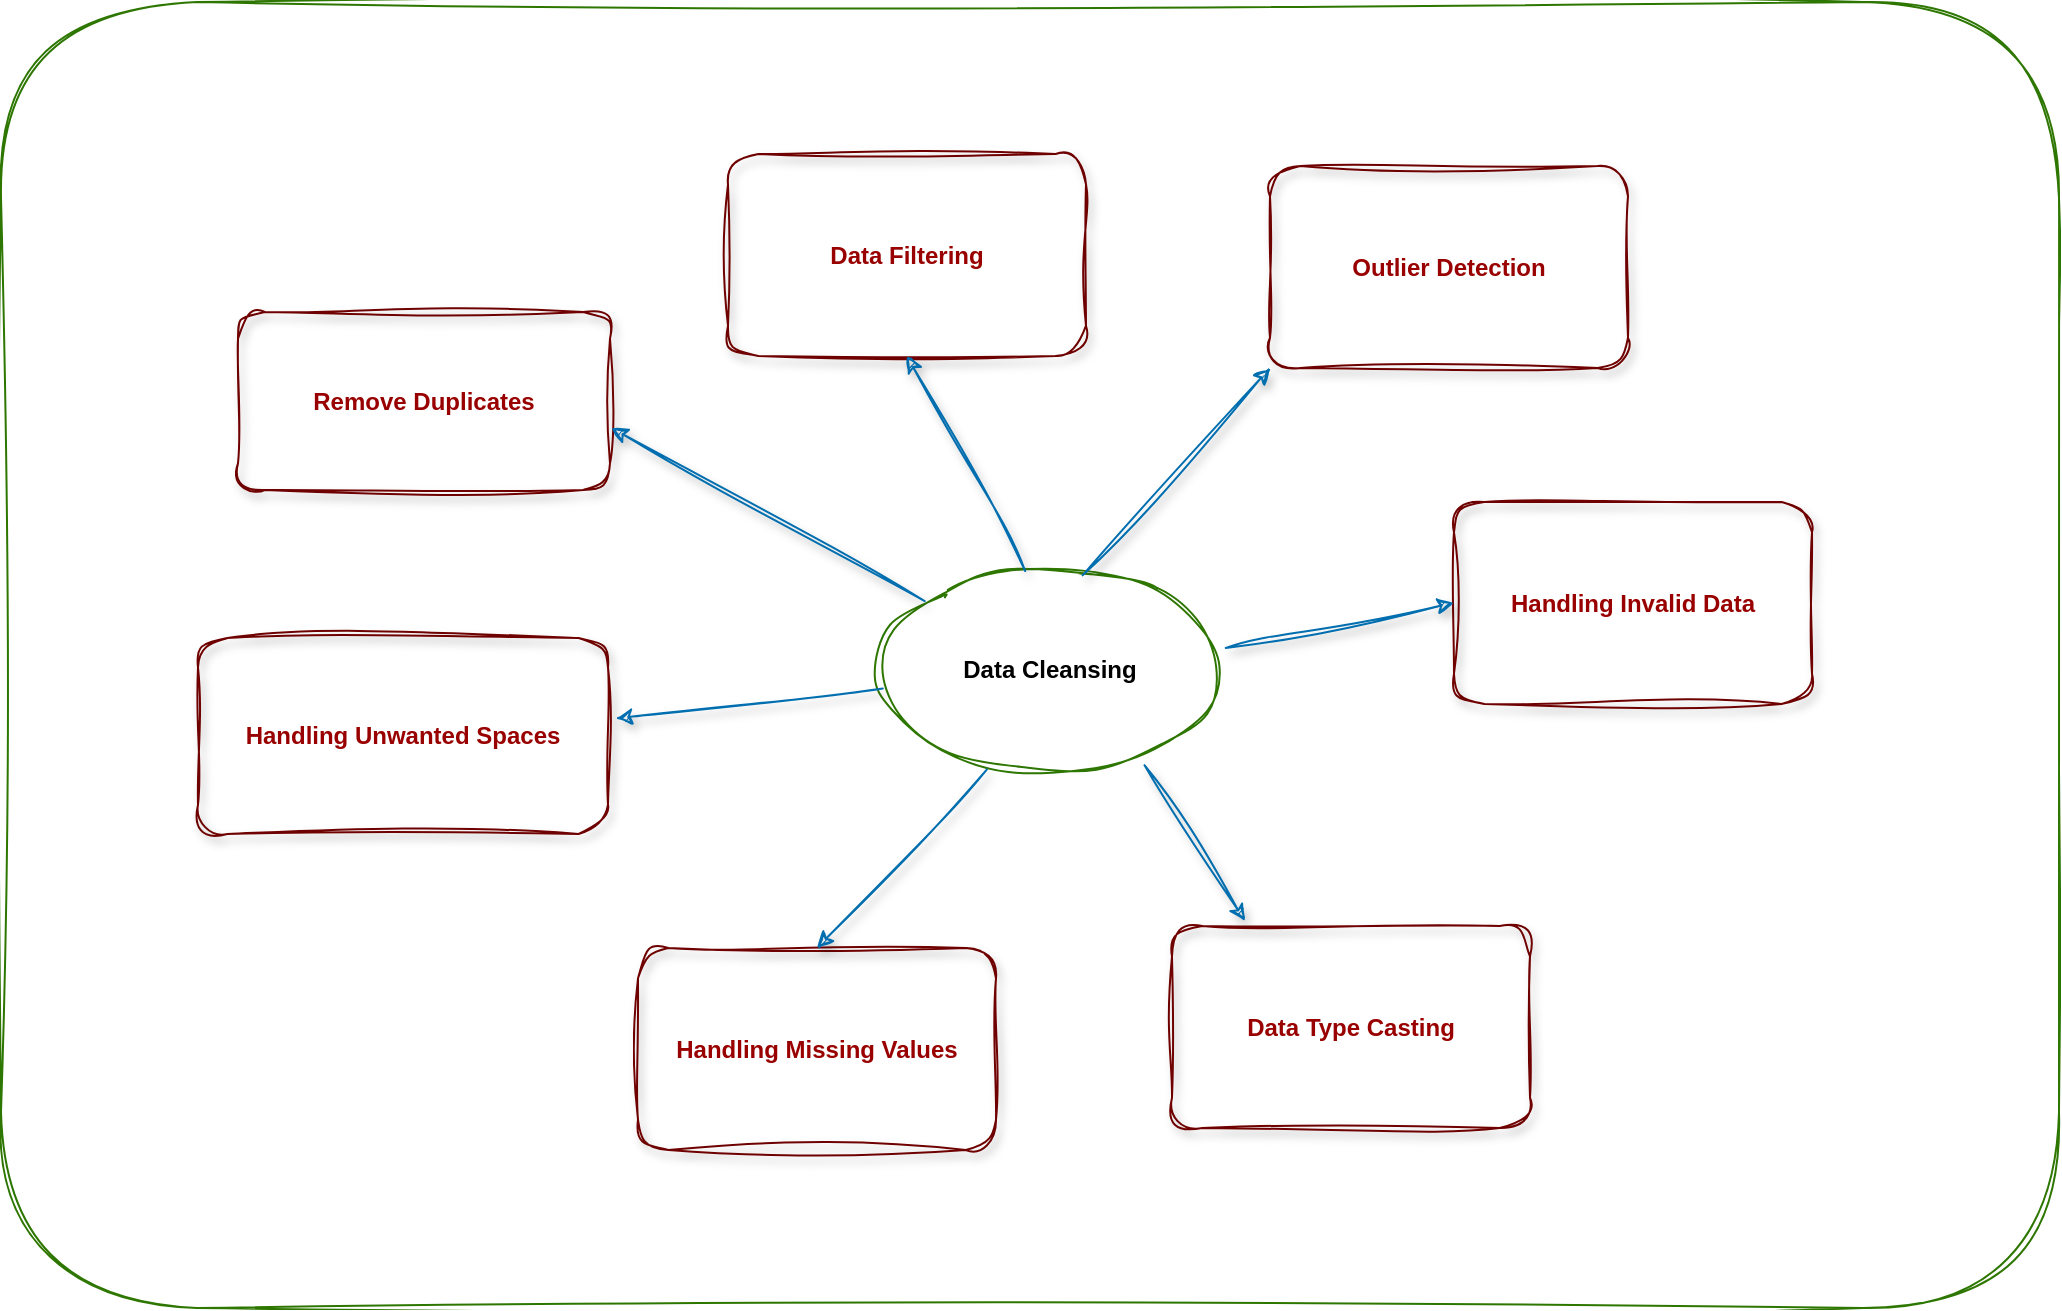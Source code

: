 <mxfile version="26.0.10">
  <diagram name="Page-1" id="VOvr71NPmK3vmQw2onvi">
    <mxGraphModel dx="1789" dy="1153" grid="0" gridSize="10" guides="1" tooltips="1" connect="1" arrows="1" fold="1" page="0" pageScale="1" pageWidth="850" pageHeight="1100" background="#ffffff" math="0" shadow="0">
      <root>
        <mxCell id="0" />
        <mxCell id="1" parent="0" />
        <mxCell id="P6ABhS-kbRDuvmveNzzA-18" value="" style="rounded=1;whiteSpace=wrap;html=1;fillColor=none;fontColor=#ffffff;strokeColor=#2D7600;sketch=1;curveFitting=1;jiggle=2;" vertex="1" parent="1">
          <mxGeometry x="-46.5" y="-33" width="1029" height="653" as="geometry" />
        </mxCell>
        <mxCell id="P6ABhS-kbRDuvmveNzzA-19" value="Remove Duplicates" style="rounded=1;whiteSpace=wrap;html=1;glass=0;shadow=1;fillColor=none;strokeColor=#6F0000;fontStyle=1;sketch=1;curveFitting=1;jiggle=2;fontColor=#990000;" vertex="1" parent="1">
          <mxGeometry x="72" y="122" width="186" height="89" as="geometry" />
        </mxCell>
        <mxCell id="P6ABhS-kbRDuvmveNzzA-20" value="Handling Unwanted Spaces" style="rounded=1;whiteSpace=wrap;html=1;glass=0;shadow=1;fillColor=none;strokeColor=#6F0000;fontStyle=1;sketch=1;curveFitting=1;jiggle=2;fontColor=#990000;" vertex="1" parent="1">
          <mxGeometry x="52" y="285" width="205" height="98" as="geometry" />
        </mxCell>
        <mxCell id="P6ABhS-kbRDuvmveNzzA-21" value="Handling Missing Values" style="rounded=1;whiteSpace=wrap;html=1;glass=0;shadow=1;fillColor=none;strokeColor=#6F0000;fontStyle=1;sketch=1;curveFitting=1;jiggle=2;fontColor=#990000;" vertex="1" parent="1">
          <mxGeometry x="272" y="440" width="179" height="101" as="geometry" />
        </mxCell>
        <mxCell id="P6ABhS-kbRDuvmveNzzA-22" value="Data Type Casting" style="rounded=1;whiteSpace=wrap;html=1;glass=0;shadow=1;fillColor=none;strokeColor=#6F0000;fontStyle=1;sketch=1;curveFitting=1;jiggle=2;fontColor=#990000;" vertex="1" parent="1">
          <mxGeometry x="539" y="429" width="179" height="101" as="geometry" />
        </mxCell>
        <mxCell id="P6ABhS-kbRDuvmveNzzA-23" value="Handling Invalid Data" style="rounded=1;whiteSpace=wrap;html=1;glass=0;shadow=1;fillColor=none;strokeColor=#6F0000;fontStyle=1;sketch=1;curveFitting=1;jiggle=2;fontColor=#990000;" vertex="1" parent="1">
          <mxGeometry x="680" y="217" width="179" height="101" as="geometry" />
        </mxCell>
        <mxCell id="P6ABhS-kbRDuvmveNzzA-24" value="Outlier Detection" style="rounded=1;whiteSpace=wrap;html=1;glass=0;shadow=1;fillColor=none;strokeColor=#6F0000;fontStyle=1;sketch=1;curveFitting=1;jiggle=2;fontColor=#990000;" vertex="1" parent="1">
          <mxGeometry x="588" y="49" width="179" height="101" as="geometry" />
        </mxCell>
        <mxCell id="P6ABhS-kbRDuvmveNzzA-25" value="Data Filtering" style="rounded=1;whiteSpace=wrap;html=1;glass=0;shadow=1;fillColor=none;strokeColor=#6F0000;fontStyle=1;sketch=1;curveFitting=1;jiggle=2;fontColor=#990000;" vertex="1" parent="1">
          <mxGeometry x="317" y="43" width="179" height="101" as="geometry" />
        </mxCell>
        <mxCell id="P6ABhS-kbRDuvmveNzzA-26" value="&lt;span style=&quot;color: rgb(0, 0, 0); font-weight: 700;&quot;&gt;Data Cleansing&lt;/span&gt;" style="ellipse;whiteSpace=wrap;html=1;fillColor=none;strokeColor=#2D7600;fontColor=#ffffff;shadow=0;sketch=1;curveFitting=1;jiggle=2;" vertex="1" parent="1">
          <mxGeometry x="393" y="250" width="170" height="102" as="geometry" />
        </mxCell>
        <mxCell id="P6ABhS-kbRDuvmveNzzA-27" value="" style="endArrow=classic;html=1;rounded=0;entryX=1.004;entryY=0.652;entryDx=0;entryDy=0;entryPerimeter=0;sketch=1;curveFitting=1;jiggle=2;shadow=1;flowAnimation=0;fillColor=#1ba1e2;strokeColor=#006EAF;" edge="1" parent="1" source="P6ABhS-kbRDuvmveNzzA-26" target="P6ABhS-kbRDuvmveNzzA-19">
          <mxGeometry width="50" height="50" relative="1" as="geometry">
            <mxPoint x="324" y="285" as="sourcePoint" />
            <mxPoint x="374" y="235" as="targetPoint" />
          </mxGeometry>
        </mxCell>
        <mxCell id="P6ABhS-kbRDuvmveNzzA-28" value="" style="endArrow=classic;html=1;rounded=0;entryX=0.5;entryY=1;entryDx=0;entryDy=0;exitX=0.427;exitY=0.015;exitDx=0;exitDy=0;exitPerimeter=0;sketch=1;curveFitting=1;jiggle=2;shadow=1;flowAnimation=0;fillColor=#1ba1e2;strokeColor=#006EAF;" edge="1" parent="1" source="P6ABhS-kbRDuvmveNzzA-26" target="P6ABhS-kbRDuvmveNzzA-25">
          <mxGeometry width="50" height="50" relative="1" as="geometry">
            <mxPoint x="425" y="277" as="sourcePoint" />
            <mxPoint x="269" y="190" as="targetPoint" />
          </mxGeometry>
        </mxCell>
        <mxCell id="P6ABhS-kbRDuvmveNzzA-29" value="" style="endArrow=classic;html=1;rounded=0;entryX=0;entryY=1;entryDx=0;entryDy=0;exitX=0.596;exitY=0.036;exitDx=0;exitDy=0;exitPerimeter=0;sketch=1;curveFitting=1;jiggle=2;shadow=1;flowAnimation=0;fillColor=#1ba1e2;strokeColor=#006EAF;" edge="1" parent="1" source="P6ABhS-kbRDuvmveNzzA-26" target="P6ABhS-kbRDuvmveNzzA-24">
          <mxGeometry width="50" height="50" relative="1" as="geometry">
            <mxPoint x="439" y="268" as="sourcePoint" />
            <mxPoint x="417" y="154" as="targetPoint" />
          </mxGeometry>
        </mxCell>
        <mxCell id="P6ABhS-kbRDuvmveNzzA-30" value="" style="endArrow=classic;html=1;rounded=0;entryX=0;entryY=0.5;entryDx=0;entryDy=0;exitX=1.017;exitY=0.392;exitDx=0;exitDy=0;exitPerimeter=0;sketch=1;curveFitting=1;jiggle=2;shadow=1;flowAnimation=0;fillColor=#1ba1e2;strokeColor=#006EAF;" edge="1" parent="1" source="P6ABhS-kbRDuvmveNzzA-26" target="P6ABhS-kbRDuvmveNzzA-23">
          <mxGeometry width="50" height="50" relative="1" as="geometry">
            <mxPoint x="504" y="264" as="sourcePoint" />
            <mxPoint x="598" y="160" as="targetPoint" />
          </mxGeometry>
        </mxCell>
        <mxCell id="P6ABhS-kbRDuvmveNzzA-31" value="" style="endArrow=classic;html=1;rounded=0;entryX=1.019;entryY=0.41;entryDx=0;entryDy=0;entryPerimeter=0;sketch=1;curveFitting=1;jiggle=2;shadow=1;flowAnimation=0;fillColor=#1ba1e2;strokeColor=#006EAF;" edge="1" parent="1" source="P6ABhS-kbRDuvmveNzzA-26" target="P6ABhS-kbRDuvmveNzzA-20">
          <mxGeometry width="50" height="50" relative="1" as="geometry">
            <mxPoint x="476" y="262" as="sourcePoint" />
            <mxPoint x="417" y="154" as="targetPoint" />
          </mxGeometry>
        </mxCell>
        <mxCell id="P6ABhS-kbRDuvmveNzzA-32" value="" style="endArrow=classic;html=1;rounded=0;entryX=0.5;entryY=0;entryDx=0;entryDy=0;exitX=0.314;exitY=0.988;exitDx=0;exitDy=0;exitPerimeter=0;sketch=1;curveFitting=1;jiggle=2;shadow=1;flowAnimation=0;fillColor=#1ba1e2;strokeColor=#006EAF;" edge="1" parent="1" source="P6ABhS-kbRDuvmveNzzA-26" target="P6ABhS-kbRDuvmveNzzA-21">
          <mxGeometry width="50" height="50" relative="1" as="geometry">
            <mxPoint x="404" y="320" as="sourcePoint" />
            <mxPoint x="271" y="335" as="targetPoint" />
          </mxGeometry>
        </mxCell>
        <mxCell id="P6ABhS-kbRDuvmveNzzA-33" value="" style="endArrow=classic;html=1;rounded=0;entryX=0.204;entryY=-0.025;entryDx=0;entryDy=0;exitX=0.778;exitY=0.967;exitDx=0;exitDy=0;exitPerimeter=0;entryPerimeter=0;sketch=1;curveFitting=1;jiggle=2;shadow=1;flowAnimation=0;fillColor=#1ba1e2;strokeColor=#006EAF;" edge="1" parent="1" source="P6ABhS-kbRDuvmveNzzA-26" target="P6ABhS-kbRDuvmveNzzA-22">
          <mxGeometry width="50" height="50" relative="1" as="geometry">
            <mxPoint x="456" y="361" as="sourcePoint" />
            <mxPoint x="372" y="450" as="targetPoint" />
          </mxGeometry>
        </mxCell>
      </root>
    </mxGraphModel>
  </diagram>
</mxfile>
